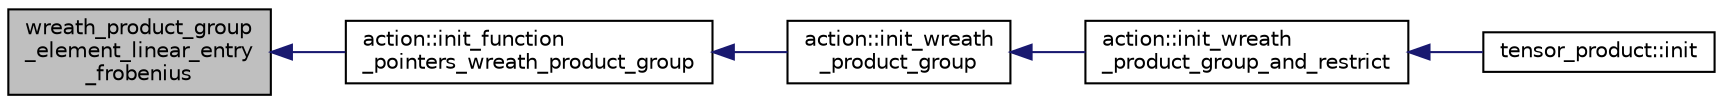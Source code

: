 digraph "wreath_product_group_element_linear_entry_frobenius"
{
  edge [fontname="Helvetica",fontsize="10",labelfontname="Helvetica",labelfontsize="10"];
  node [fontname="Helvetica",fontsize="10",shape=record];
  rankdir="LR";
  Node9373 [label="wreath_product_group\l_element_linear_entry\l_frobenius",height=0.2,width=0.4,color="black", fillcolor="grey75", style="filled", fontcolor="black"];
  Node9373 -> Node9374 [dir="back",color="midnightblue",fontsize="10",style="solid",fontname="Helvetica"];
  Node9374 [label="action::init_function\l_pointers_wreath_product_group",height=0.2,width=0.4,color="black", fillcolor="white", style="filled",URL="$d2/d86/classaction.html#a149d3bdc89556d74a4a20597f0cccdc0"];
  Node9374 -> Node9375 [dir="back",color="midnightblue",fontsize="10",style="solid",fontname="Helvetica"];
  Node9375 [label="action::init_wreath\l_product_group",height=0.2,width=0.4,color="black", fillcolor="white", style="filled",URL="$d2/d86/classaction.html#a29d8425b266eff98677406f084ee3f86"];
  Node9375 -> Node9376 [dir="back",color="midnightblue",fontsize="10",style="solid",fontname="Helvetica"];
  Node9376 [label="action::init_wreath\l_product_group_and_restrict",height=0.2,width=0.4,color="black", fillcolor="white", style="filled",URL="$d2/d86/classaction.html#a5ea78557093c987967e7b8162fabbf72"];
  Node9376 -> Node9377 [dir="back",color="midnightblue",fontsize="10",style="solid",fontname="Helvetica"];
  Node9377 [label="tensor_product::init",height=0.2,width=0.4,color="black", fillcolor="white", style="filled",URL="$dd/d3e/classtensor__product.html#a2a8ac905e80dd9bb7339c9506c3521d3"];
}
